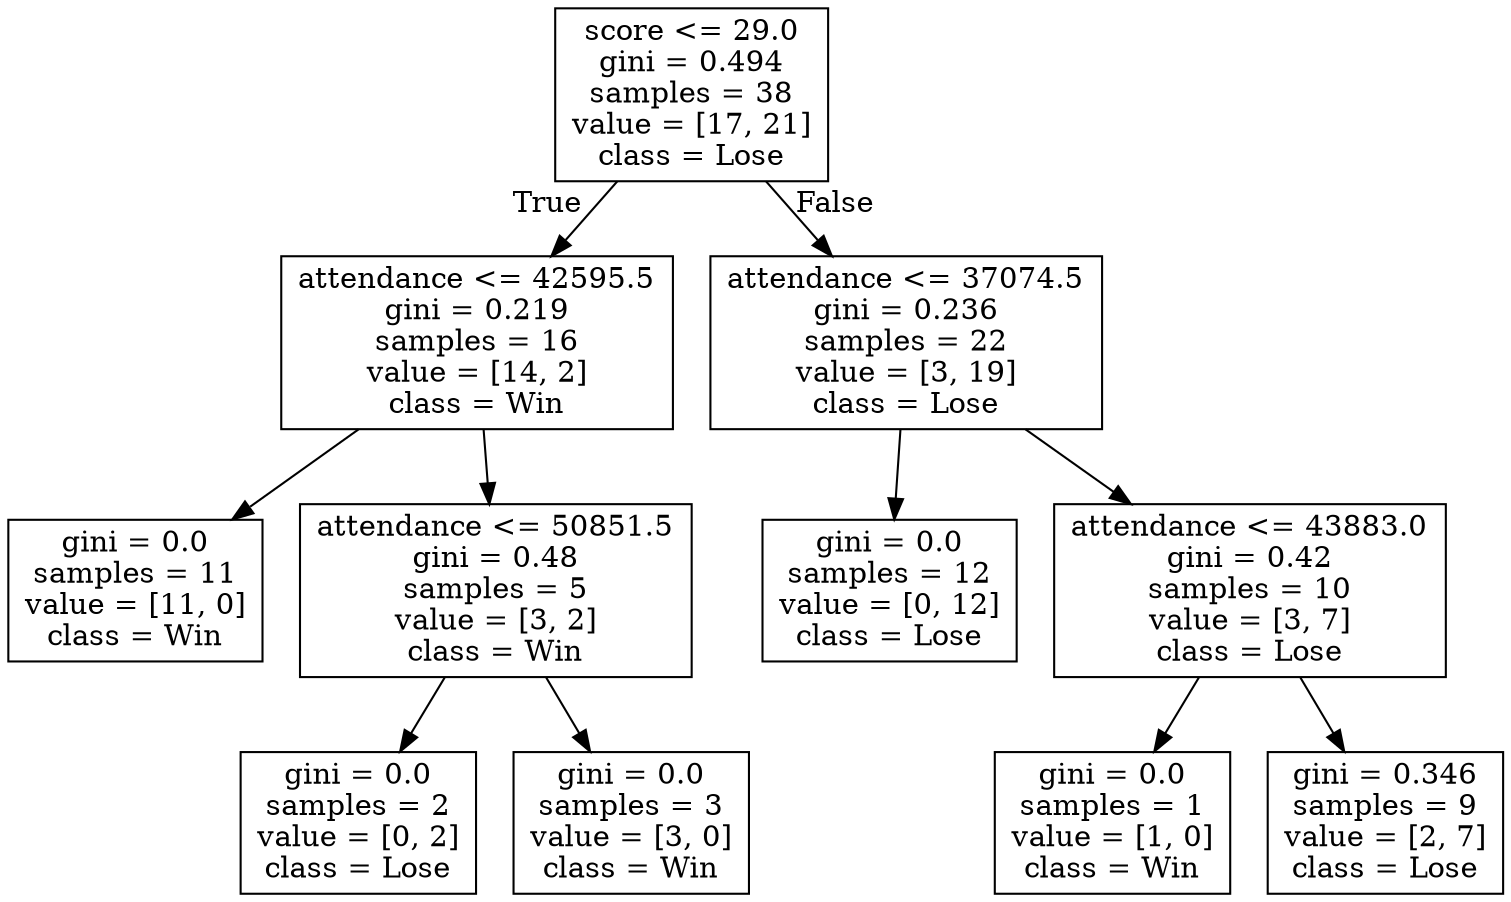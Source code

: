 digraph Tree {
node [shape=box] ;
0 [label="score <= 29.0\ngini = 0.494\nsamples = 38\nvalue = [17, 21]\nclass = Lose"] ;
1 [label="attendance <= 42595.5\ngini = 0.219\nsamples = 16\nvalue = [14, 2]\nclass = Win"] ;
0 -> 1 [labeldistance=2.5, labelangle=45, headlabel="True"] ;
2 [label="gini = 0.0\nsamples = 11\nvalue = [11, 0]\nclass = Win"] ;
1 -> 2 ;
3 [label="attendance <= 50851.5\ngini = 0.48\nsamples = 5\nvalue = [3, 2]\nclass = Win"] ;
1 -> 3 ;
4 [label="gini = 0.0\nsamples = 2\nvalue = [0, 2]\nclass = Lose"] ;
3 -> 4 ;
5 [label="gini = 0.0\nsamples = 3\nvalue = [3, 0]\nclass = Win"] ;
3 -> 5 ;
6 [label="attendance <= 37074.5\ngini = 0.236\nsamples = 22\nvalue = [3, 19]\nclass = Lose"] ;
0 -> 6 [labeldistance=2.5, labelangle=-45, headlabel="False"] ;
7 [label="gini = 0.0\nsamples = 12\nvalue = [0, 12]\nclass = Lose"] ;
6 -> 7 ;
8 [label="attendance <= 43883.0\ngini = 0.42\nsamples = 10\nvalue = [3, 7]\nclass = Lose"] ;
6 -> 8 ;
9 [label="gini = 0.0\nsamples = 1\nvalue = [1, 0]\nclass = Win"] ;
8 -> 9 ;
10 [label="gini = 0.346\nsamples = 9\nvalue = [2, 7]\nclass = Lose"] ;
8 -> 10 ;
}